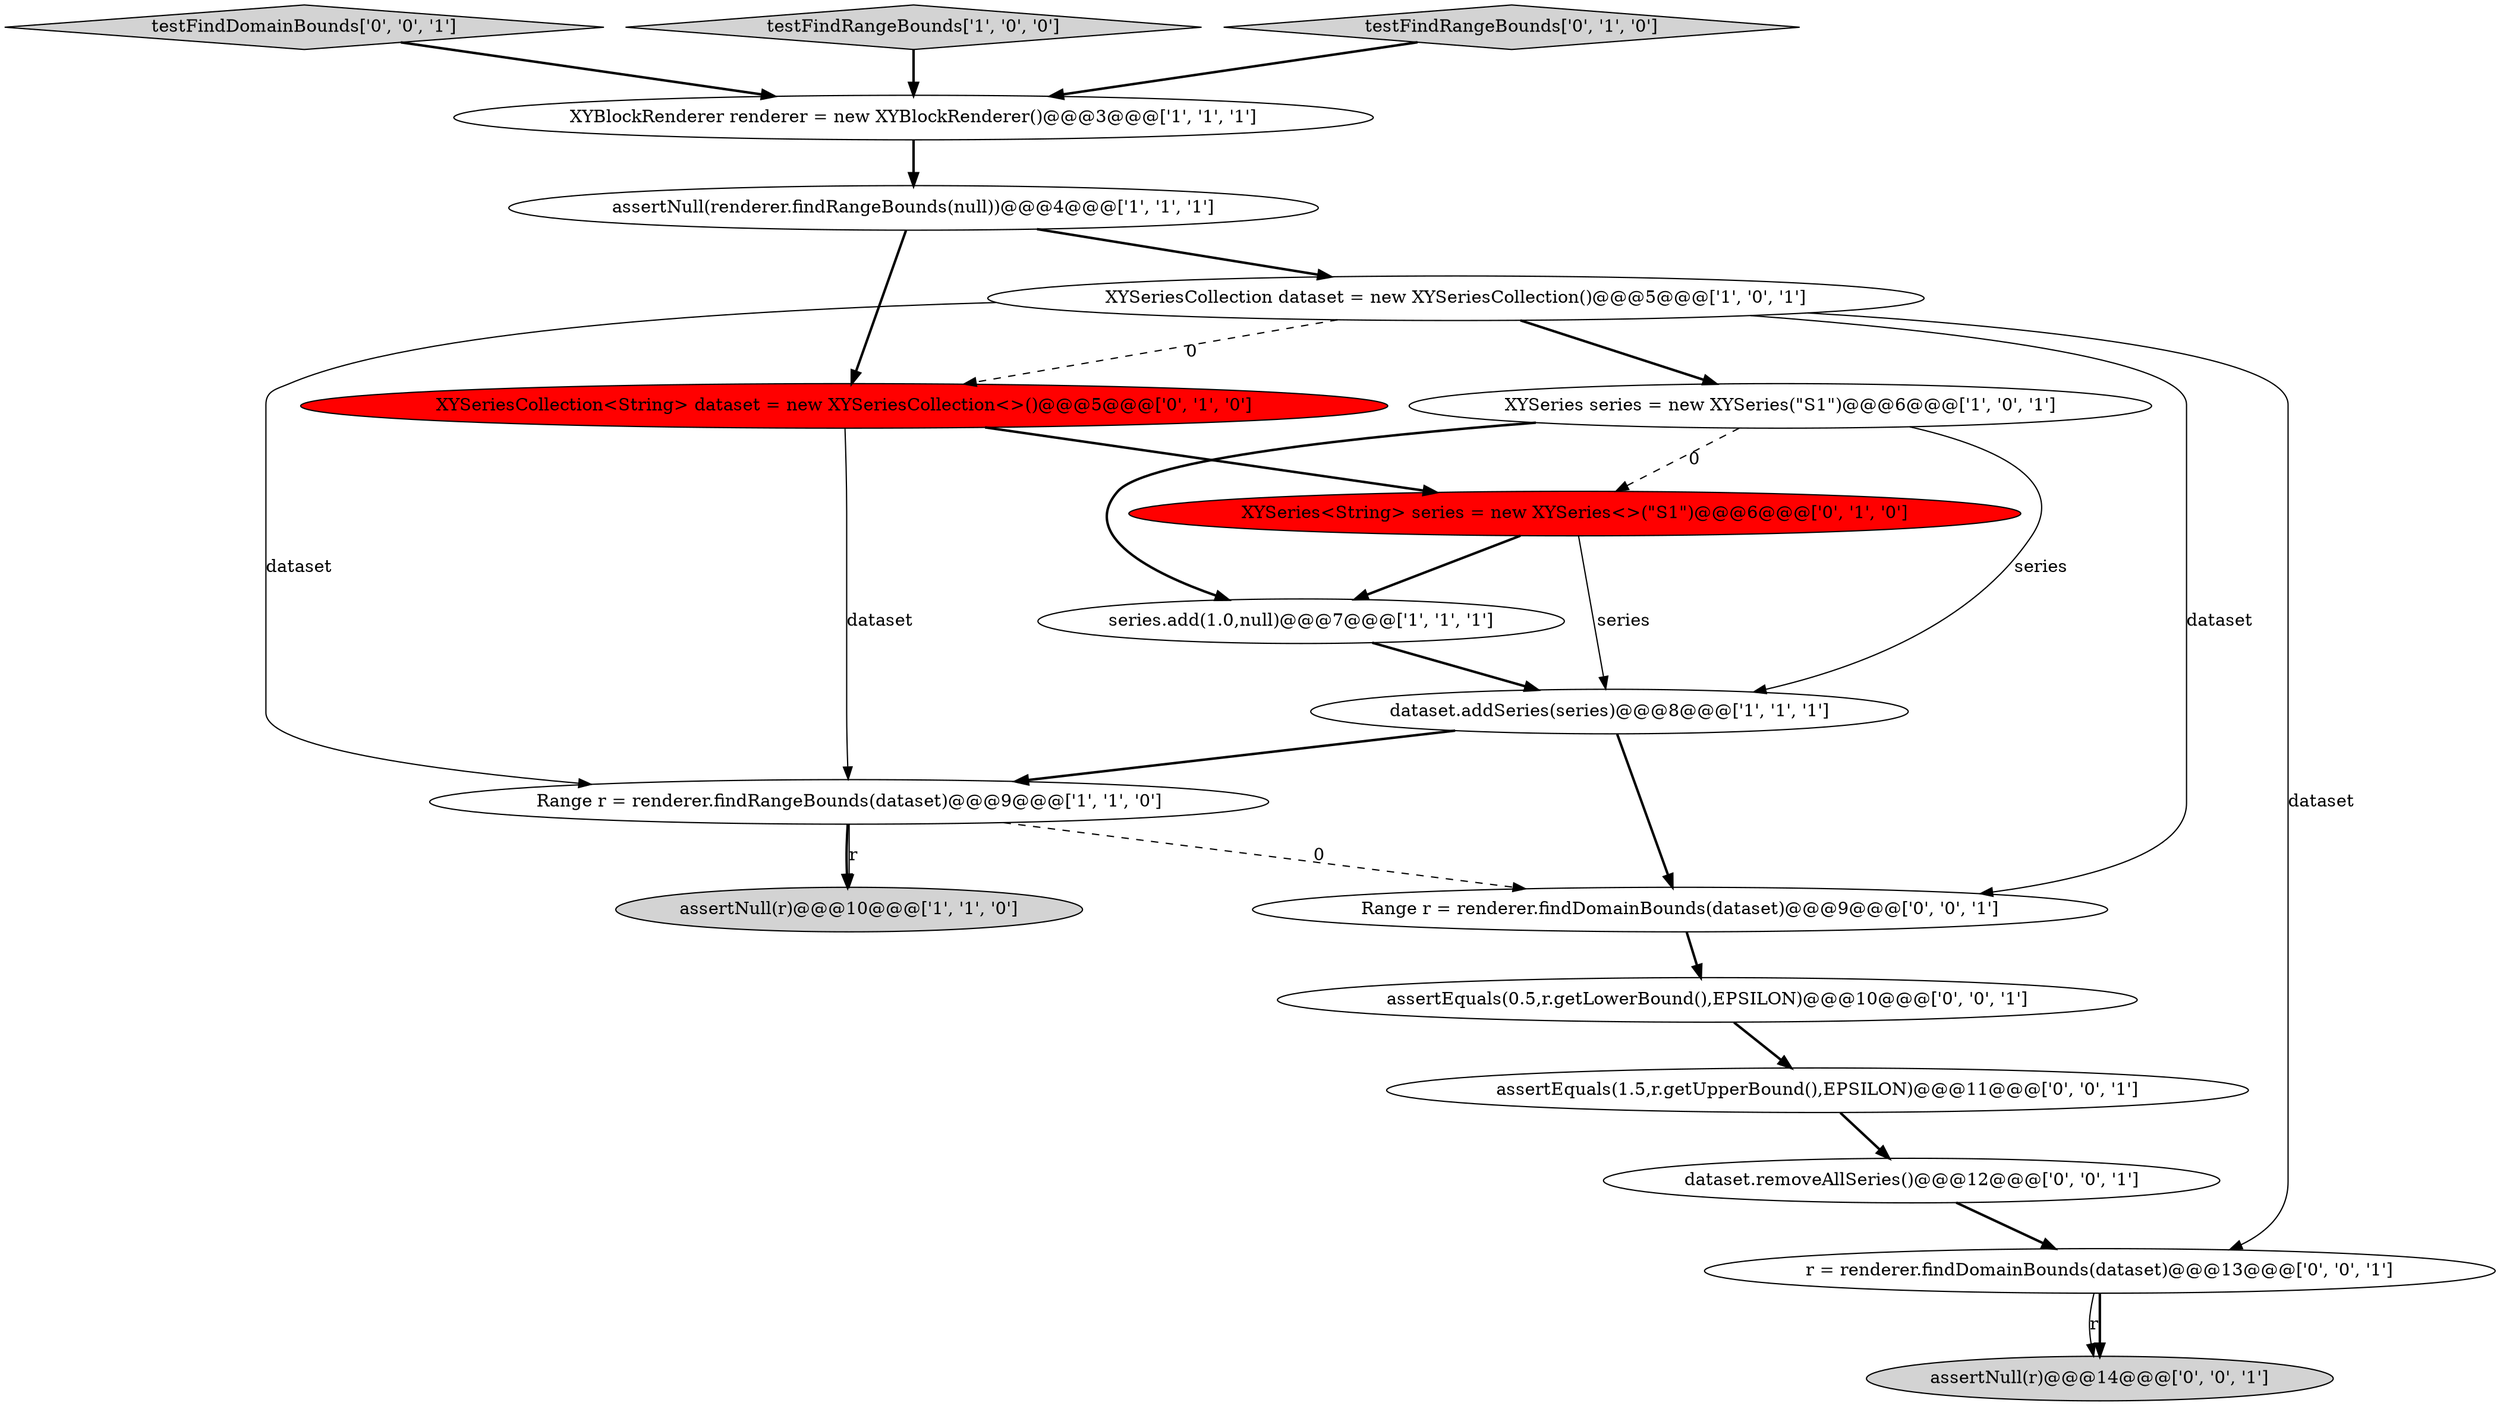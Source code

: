 digraph {
8 [style = filled, label = "dataset.addSeries(series)@@@8@@@['1', '1', '1']", fillcolor = white, shape = ellipse image = "AAA0AAABBB1BBB"];
12 [style = filled, label = "assertNull(r)@@@14@@@['0', '0', '1']", fillcolor = lightgray, shape = ellipse image = "AAA0AAABBB3BBB"];
7 [style = filled, label = "Range r = renderer.findRangeBounds(dataset)@@@9@@@['1', '1', '0']", fillcolor = white, shape = ellipse image = "AAA0AAABBB1BBB"];
4 [style = filled, label = "series.add(1.0,null)@@@7@@@['1', '1', '1']", fillcolor = white, shape = ellipse image = "AAA0AAABBB1BBB"];
13 [style = filled, label = "assertEquals(1.5,r.getUpperBound(),EPSILON)@@@11@@@['0', '0', '1']", fillcolor = white, shape = ellipse image = "AAA0AAABBB3BBB"];
2 [style = filled, label = "XYSeriesCollection dataset = new XYSeriesCollection()@@@5@@@['1', '0', '1']", fillcolor = white, shape = ellipse image = "AAA0AAABBB1BBB"];
10 [style = filled, label = "XYSeriesCollection<String> dataset = new XYSeriesCollection<>()@@@5@@@['0', '1', '0']", fillcolor = red, shape = ellipse image = "AAA1AAABBB2BBB"];
16 [style = filled, label = "r = renderer.findDomainBounds(dataset)@@@13@@@['0', '0', '1']", fillcolor = white, shape = ellipse image = "AAA0AAABBB3BBB"];
0 [style = filled, label = "assertNull(renderer.findRangeBounds(null))@@@4@@@['1', '1', '1']", fillcolor = white, shape = ellipse image = "AAA0AAABBB1BBB"];
18 [style = filled, label = "Range r = renderer.findDomainBounds(dataset)@@@9@@@['0', '0', '1']", fillcolor = white, shape = ellipse image = "AAA0AAABBB3BBB"];
5 [style = filled, label = "assertNull(r)@@@10@@@['1', '1', '0']", fillcolor = lightgray, shape = ellipse image = "AAA0AAABBB1BBB"];
14 [style = filled, label = "testFindDomainBounds['0', '0', '1']", fillcolor = lightgray, shape = diamond image = "AAA0AAABBB3BBB"];
1 [style = filled, label = "XYSeries series = new XYSeries(\"S1\")@@@6@@@['1', '0', '1']", fillcolor = white, shape = ellipse image = "AAA0AAABBB1BBB"];
6 [style = filled, label = "testFindRangeBounds['1', '0', '0']", fillcolor = lightgray, shape = diamond image = "AAA0AAABBB1BBB"];
9 [style = filled, label = "XYSeries<String> series = new XYSeries<>(\"S1\")@@@6@@@['0', '1', '0']", fillcolor = red, shape = ellipse image = "AAA1AAABBB2BBB"];
3 [style = filled, label = "XYBlockRenderer renderer = new XYBlockRenderer()@@@3@@@['1', '1', '1']", fillcolor = white, shape = ellipse image = "AAA0AAABBB1BBB"];
17 [style = filled, label = "assertEquals(0.5,r.getLowerBound(),EPSILON)@@@10@@@['0', '0', '1']", fillcolor = white, shape = ellipse image = "AAA0AAABBB3BBB"];
15 [style = filled, label = "dataset.removeAllSeries()@@@12@@@['0', '0', '1']", fillcolor = white, shape = ellipse image = "AAA0AAABBB3BBB"];
11 [style = filled, label = "testFindRangeBounds['0', '1', '0']", fillcolor = lightgray, shape = diamond image = "AAA0AAABBB2BBB"];
14->3 [style = bold, label=""];
6->3 [style = bold, label=""];
1->4 [style = bold, label=""];
2->18 [style = solid, label="dataset"];
7->18 [style = dashed, label="0"];
2->1 [style = bold, label=""];
8->18 [style = bold, label=""];
9->4 [style = bold, label=""];
0->2 [style = bold, label=""];
10->7 [style = solid, label="dataset"];
7->5 [style = solid, label="r"];
18->17 [style = bold, label=""];
16->12 [style = solid, label="r"];
1->9 [style = dashed, label="0"];
15->16 [style = bold, label=""];
3->0 [style = bold, label=""];
8->7 [style = bold, label=""];
2->10 [style = dashed, label="0"];
7->5 [style = bold, label=""];
0->10 [style = bold, label=""];
11->3 [style = bold, label=""];
4->8 [style = bold, label=""];
2->7 [style = solid, label="dataset"];
10->9 [style = bold, label=""];
17->13 [style = bold, label=""];
13->15 [style = bold, label=""];
1->8 [style = solid, label="series"];
9->8 [style = solid, label="series"];
16->12 [style = bold, label=""];
2->16 [style = solid, label="dataset"];
}
